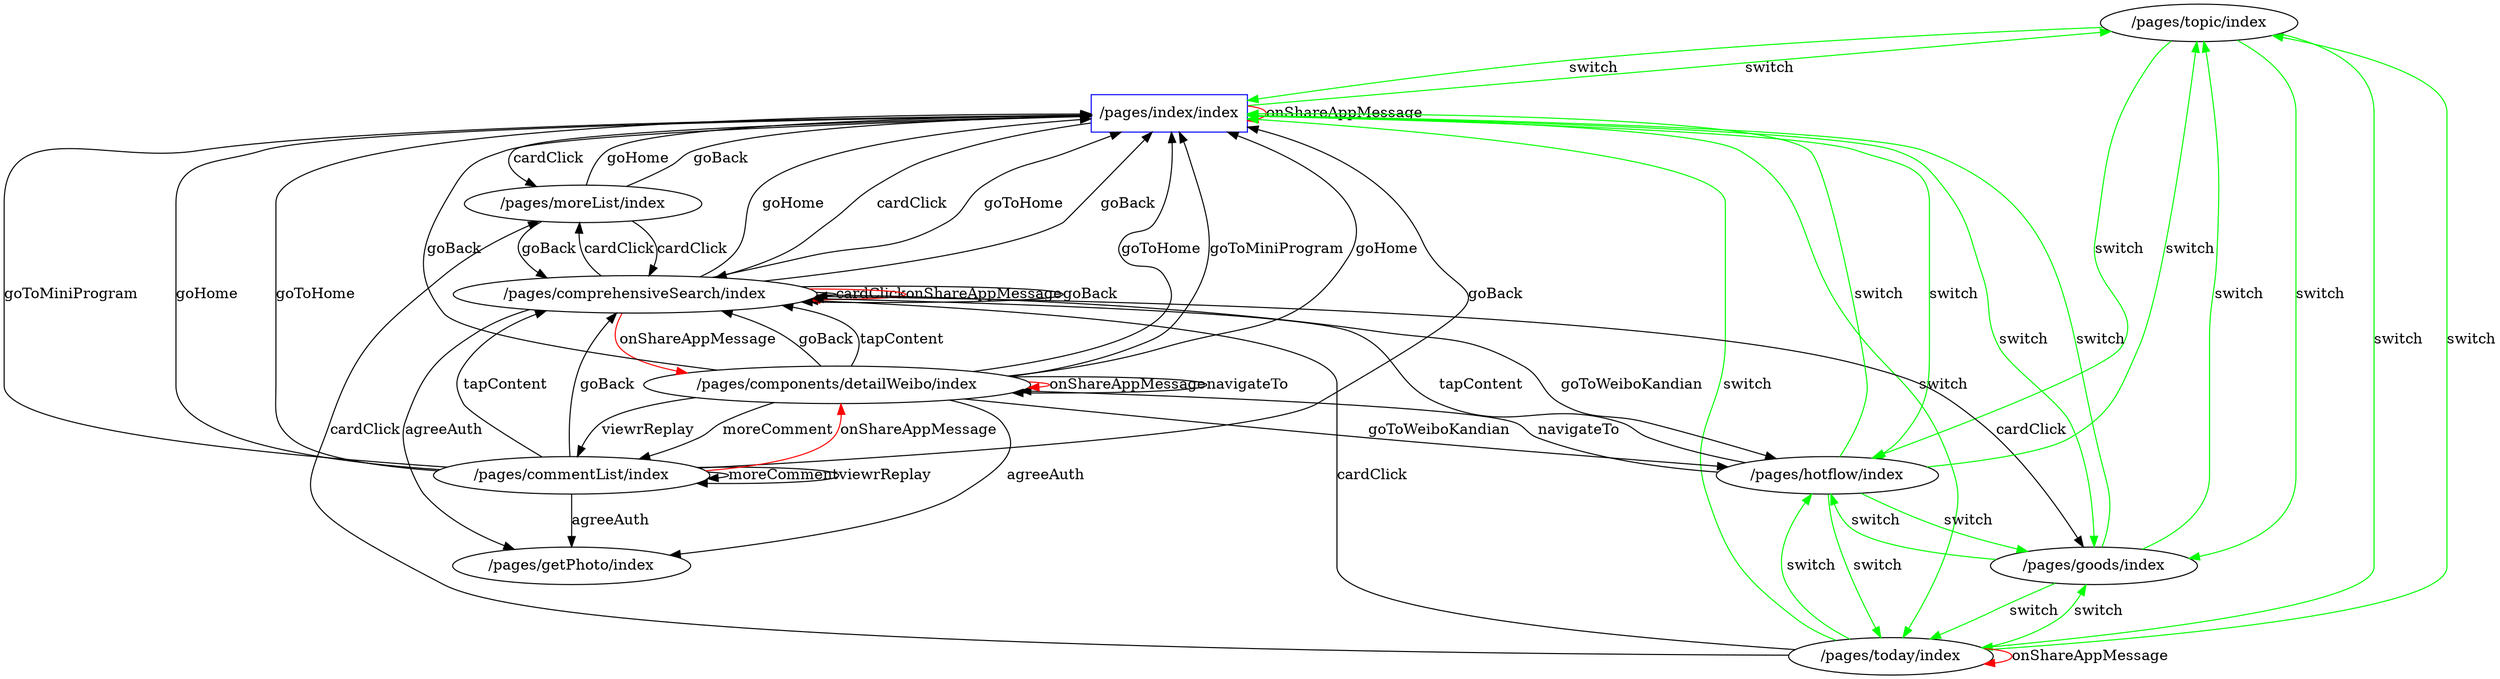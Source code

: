 // UI State Transfer Diagram
digraph {
	"/pages/topic/index" [label="/pages/topic/index"]
	"/pages/getPhoto/index" [label="/pages/getPhoto/index"]
	"/pages/index/index" [label="/pages/index/index" color=blue shape=rectangle]
	"/pages/today/index" [label="/pages/today/index"]
	"/pages/commentList/index" [label="/pages/commentList/index"]
	"/pages/comprehensiveSearch/index" [label="/pages/comprehensiveSearch/index"]
	"/pages/hotflow/index" [label="/pages/hotflow/index"]
	"/pages/goods/index" [label="/pages/goods/index"]
	"/pages/moreList/index" [label="/pages/moreList/index"]
	"/pages/components/detailWeibo/index" [label="/pages/components/detailWeibo/index"]
	"/pages/index/index" -> "/pages/topic/index" [label=switch color=green]
	"/pages/index/index" -> "/pages/hotflow/index" [label=switch color=green]
	"/pages/index/index" -> "/pages/goods/index" [label=switch color=green]
	"/pages/index/index" -> "/pages/today/index" [label=switch color=green]
	"/pages/topic/index" -> "/pages/index/index" [label=switch color=green]
	"/pages/topic/index" -> "/pages/hotflow/index" [label=switch color=green]
	"/pages/topic/index" -> "/pages/goods/index" [label=switch color=green]
	"/pages/topic/index" -> "/pages/today/index" [label=switch color=green]
	"/pages/hotflow/index" -> "/pages/index/index" [label=switch color=green]
	"/pages/hotflow/index" -> "/pages/topic/index" [label=switch color=green]
	"/pages/hotflow/index" -> "/pages/goods/index" [label=switch color=green]
	"/pages/hotflow/index" -> "/pages/today/index" [label=switch color=green]
	"/pages/goods/index" -> "/pages/index/index" [label=switch color=green]
	"/pages/goods/index" -> "/pages/topic/index" [label=switch color=green]
	"/pages/goods/index" -> "/pages/hotflow/index" [label=switch color=green]
	"/pages/goods/index" -> "/pages/today/index" [label=switch color=green]
	"/pages/today/index" -> "/pages/index/index" [label=switch color=green]
	"/pages/today/index" -> "/pages/topic/index" [label=switch color=green]
	"/pages/today/index" -> "/pages/hotflow/index" [label=switch color=green]
	"/pages/today/index" -> "/pages/goods/index" [label=switch color=green]
	"/pages/index/index" -> "/pages/index/index" [label=onShareAppMessage color=red]
	"/pages/index/index" -> "/pages/comprehensiveSearch/index" [label=cardClick]
	"/pages/index/index" -> "/pages/moreList/index" [label=cardClick]
	"/pages/today/index" -> "/pages/comprehensiveSearch/index" [label=cardClick]
	"/pages/today/index" -> "/pages/today/index" [label=onShareAppMessage color=red]
	"/pages/today/index" -> "/pages/moreList/index" [label=cardClick]
	"/pages/hotflow/index" -> "/pages/components/detailWeibo/index" [label=navigateTo]
	"/pages/hotflow/index" -> "/pages/comprehensiveSearch/index" [label=tapContent]
	"/pages/comprehensiveSearch/index" -> "/pages/index/index" [label=goHome]
	"/pages/comprehensiveSearch/index" -> "/pages/comprehensiveSearch/index" [label=cardClick]
	"/pages/comprehensiveSearch/index" -> "/pages/index/index" [label=goToHome]
	"/pages/comprehensiveSearch/index" -> "/pages/comprehensiveSearch/index" [label=onShareAppMessage color=red]
	"/pages/comprehensiveSearch/index" -> "/pages/index/index" [label=goBack]
	"/pages/comprehensiveSearch/index" -> "/pages/moreList/index" [label=cardClick]
	"/pages/comprehensiveSearch/index" -> "/pages/hotflow/index" [label=goToWeiboKandian]
	"/pages/comprehensiveSearch/index" -> "/pages/goods/index" [label=cardClick]
	"/pages/comprehensiveSearch/index" -> "/pages/comprehensiveSearch/index" [label=goBack]
	"/pages/comprehensiveSearch/index" -> "/pages/getPhoto/index" [label=agreeAuth]
	"/pages/comprehensiveSearch/index" -> "/pages/components/detailWeibo/index" [label=onShareAppMessage color=red]
	"/pages/components/detailWeibo/index" -> "/pages/index/index" [label=goToHome]
	"/pages/components/detailWeibo/index" -> "/pages/commentList/index" [label=moreComment]
	"/pages/components/detailWeibo/index" -> "/pages/comprehensiveSearch/index" [label=goBack]
	"/pages/components/detailWeibo/index" -> "/pages/components/detailWeibo/index" [label=onShareAppMessage color=red]
	"/pages/components/detailWeibo/index" -> "/pages/commentList/index" [label=viewrReplay]
	"/pages/components/detailWeibo/index" -> "/pages/getPhoto/index" [label=agreeAuth]
	"/pages/components/detailWeibo/index" -> "/pages/comprehensiveSearch/index" [label=tapContent]
	"/pages/components/detailWeibo/index" -> "/pages/hotflow/index" [label=goToWeiboKandian]
	"/pages/components/detailWeibo/index" -> "/pages/index/index" [label=goToMiniProgram]
	"/pages/components/detailWeibo/index" -> "/pages/index/index" [label=goHome]
	"/pages/components/detailWeibo/index" -> "/pages/index/index" [label=goBack]
	"/pages/components/detailWeibo/index" -> "/pages/components/detailWeibo/index" [label=navigateTo]
	"/pages/commentList/index" -> "/pages/index/index" [label=goHome]
	"/pages/commentList/index" -> "/pages/index/index" [label=goToHome]
	"/pages/commentList/index" -> "/pages/commentList/index" [label=moreComment]
	"/pages/commentList/index" -> "/pages/comprehensiveSearch/index" [label=tapContent]
	"/pages/commentList/index" -> "/pages/index/index" [label=goBack]
	"/pages/commentList/index" -> "/pages/commentList/index" [label=viewrReplay]
	"/pages/commentList/index" -> "/pages/index/index" [label=goToMiniProgram]
	"/pages/commentList/index" -> "/pages/comprehensiveSearch/index" [label=goBack]
	"/pages/commentList/index" -> "/pages/getPhoto/index" [label=agreeAuth]
	"/pages/commentList/index" -> "/pages/components/detailWeibo/index" [label=onShareAppMessage color=red]
	"/pages/moreList/index" -> "/pages/index/index" [label=goHome]
	"/pages/moreList/index" -> "/pages/comprehensiveSearch/index" [label=goBack]
	"/pages/moreList/index" -> "/pages/comprehensiveSearch/index" [label=cardClick]
	"/pages/moreList/index" -> "/pages/index/index" [label=goBack]
}
